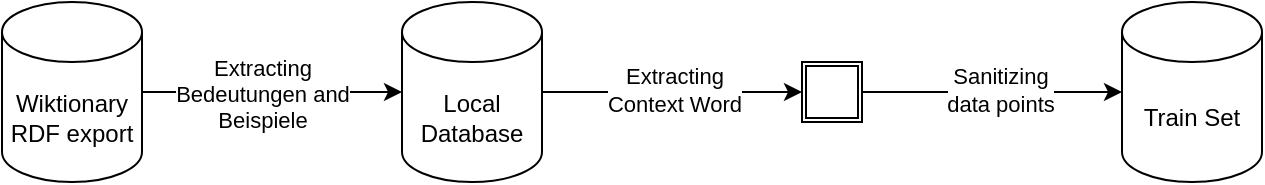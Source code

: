 <mxfile version="24.7.5">
  <diagram name="Page-1" id="3eOojrGp__ckUV1njf_D">
    <mxGraphModel dx="1145" dy="687" grid="1" gridSize="10" guides="1" tooltips="1" connect="1" arrows="1" fold="1" page="1" pageScale="1" pageWidth="850" pageHeight="1100" math="0" shadow="0">
      <root>
        <mxCell id="0" />
        <mxCell id="1" parent="0" />
        <mxCell id="rpQyXkPUO88MOEFnsraQ-12" style="edgeStyle=orthogonalEdgeStyle;rounded=0;orthogonalLoop=1;jettySize=auto;html=1;" edge="1" parent="1" source="iDWvpvEgz3uL1hRApH5j-1" target="iDWvpvEgz3uL1hRApH5j-3">
          <mxGeometry relative="1" as="geometry" />
        </mxCell>
        <mxCell id="rpQyXkPUO88MOEFnsraQ-13" value="Extracting&lt;div&gt;Bedeutungen and&lt;/div&gt;&lt;div&gt;Beispiele&lt;/div&gt;" style="edgeLabel;html=1;align=center;verticalAlign=middle;resizable=0;points=[];" vertex="1" connectable="0" parent="rpQyXkPUO88MOEFnsraQ-12">
          <mxGeometry x="-0.088" y="-1" relative="1" as="geometry">
            <mxPoint as="offset" />
          </mxGeometry>
        </mxCell>
        <mxCell id="iDWvpvEgz3uL1hRApH5j-1" value="Wiktionary&lt;div&gt;RDF export&lt;/div&gt;" style="shape=cylinder3;whiteSpace=wrap;html=1;boundedLbl=1;backgroundOutline=1;size=15;" parent="1" vertex="1">
          <mxGeometry x="80" y="160" width="70" height="90" as="geometry" />
        </mxCell>
        <mxCell id="rpQyXkPUO88MOEFnsraQ-14" style="edgeStyle=orthogonalEdgeStyle;rounded=0;orthogonalLoop=1;jettySize=auto;html=1;" edge="1" parent="1" source="iDWvpvEgz3uL1hRApH5j-3" target="iDWvpvEgz3uL1hRApH5j-11">
          <mxGeometry relative="1" as="geometry" />
        </mxCell>
        <mxCell id="rpQyXkPUO88MOEFnsraQ-15" value="Extracting&lt;div&gt;Context Word&lt;/div&gt;" style="edgeLabel;html=1;align=center;verticalAlign=middle;resizable=0;points=[];" vertex="1" connectable="0" parent="rpQyXkPUO88MOEFnsraQ-14">
          <mxGeometry x="0.018" y="1" relative="1" as="geometry">
            <mxPoint as="offset" />
          </mxGeometry>
        </mxCell>
        <mxCell id="iDWvpvEgz3uL1hRApH5j-3" value="Local&lt;div&gt;Database&lt;/div&gt;" style="shape=cylinder3;whiteSpace=wrap;html=1;boundedLbl=1;backgroundOutline=1;size=15;" parent="1" vertex="1">
          <mxGeometry x="280" y="160" width="70" height="90" as="geometry" />
        </mxCell>
        <mxCell id="iDWvpvEgz3uL1hRApH5j-9" value="Train Set" style="shape=cylinder3;whiteSpace=wrap;html=1;boundedLbl=1;backgroundOutline=1;size=15;" parent="1" vertex="1">
          <mxGeometry x="640" y="160" width="70" height="90" as="geometry" />
        </mxCell>
        <mxCell id="rpQyXkPUO88MOEFnsraQ-16" style="edgeStyle=orthogonalEdgeStyle;rounded=0;orthogonalLoop=1;jettySize=auto;html=1;" edge="1" parent="1" source="iDWvpvEgz3uL1hRApH5j-11" target="iDWvpvEgz3uL1hRApH5j-9">
          <mxGeometry relative="1" as="geometry" />
        </mxCell>
        <mxCell id="rpQyXkPUO88MOEFnsraQ-17" value="Sanitizing&lt;div&gt;data points&lt;/div&gt;" style="edgeLabel;html=1;align=center;verticalAlign=middle;resizable=0;points=[];" vertex="1" connectable="0" parent="rpQyXkPUO88MOEFnsraQ-16">
          <mxGeometry x="0.061" y="1" relative="1" as="geometry">
            <mxPoint as="offset" />
          </mxGeometry>
        </mxCell>
        <mxCell id="iDWvpvEgz3uL1hRApH5j-11" value="" style="shape=ext;double=1;rounded=0;whiteSpace=wrap;html=1;" parent="1" vertex="1">
          <mxGeometry x="480" y="190" width="30" height="30" as="geometry" />
        </mxCell>
      </root>
    </mxGraphModel>
  </diagram>
</mxfile>

